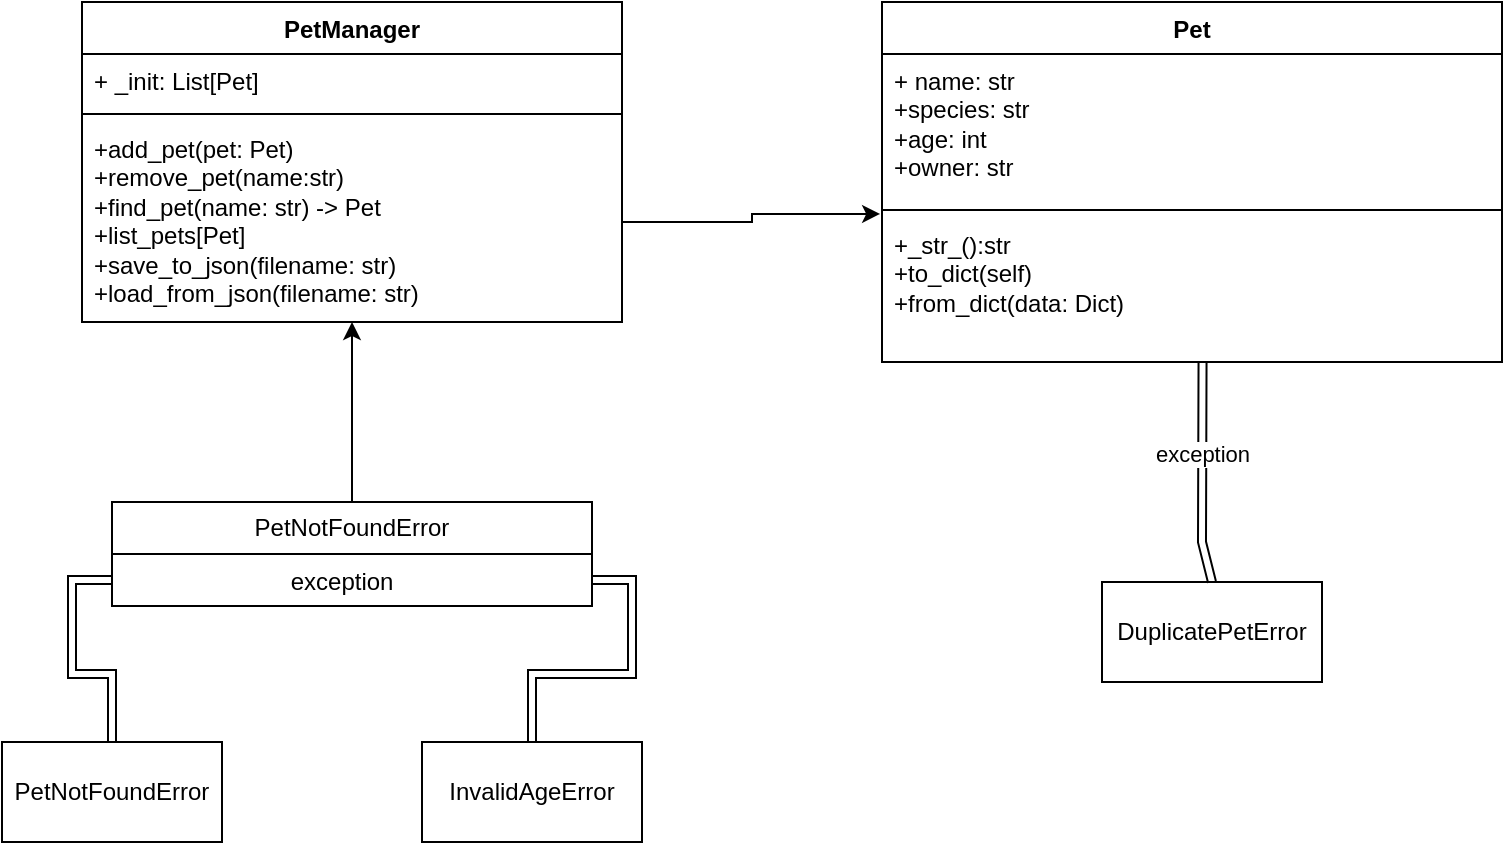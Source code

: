 <mxfile version="25.0.3">
  <diagram name="Страница — 1" id="DYY1_uAuvkKsllohWyyg">
    <mxGraphModel dx="1290" dy="659" grid="1" gridSize="10" guides="1" tooltips="1" connect="1" arrows="1" fold="1" page="1" pageScale="1" pageWidth="827" pageHeight="1169" math="0" shadow="0">
      <root>
        <mxCell id="0" />
        <mxCell id="1" parent="0" />
        <mxCell id="BiT_BTS1pdzeg8HbagfT-2" value="PetManager" style="swimlane;fontStyle=1;align=center;verticalAlign=top;childLayout=stackLayout;horizontal=1;startSize=26;horizontalStack=0;resizeParent=1;resizeParentMax=0;resizeLast=0;collapsible=1;marginBottom=0;whiteSpace=wrap;html=1;" vertex="1" parent="1">
          <mxGeometry x="60" y="50" width="270" height="160" as="geometry" />
        </mxCell>
        <mxCell id="BiT_BTS1pdzeg8HbagfT-3" value="+ _init: List[Pet]" style="text;strokeColor=none;fillColor=none;align=left;verticalAlign=top;spacingLeft=4;spacingRight=4;overflow=hidden;rotatable=0;points=[[0,0.5],[1,0.5]];portConstraint=eastwest;whiteSpace=wrap;html=1;" vertex="1" parent="BiT_BTS1pdzeg8HbagfT-2">
          <mxGeometry y="26" width="270" height="26" as="geometry" />
        </mxCell>
        <mxCell id="BiT_BTS1pdzeg8HbagfT-4" value="" style="line;strokeWidth=1;fillColor=none;align=left;verticalAlign=middle;spacingTop=-1;spacingLeft=3;spacingRight=3;rotatable=0;labelPosition=right;points=[];portConstraint=eastwest;strokeColor=inherit;" vertex="1" parent="BiT_BTS1pdzeg8HbagfT-2">
          <mxGeometry y="52" width="270" height="8" as="geometry" />
        </mxCell>
        <mxCell id="BiT_BTS1pdzeg8HbagfT-5" value="+add_pet(pet: Pet)&lt;div&gt;+remove_pet(name:str)&lt;/div&gt;&lt;div&gt;+find_pet(name: str) -&amp;gt; Pet&lt;/div&gt;&lt;div&gt;+list_pets[Pet]&lt;/div&gt;&lt;div&gt;+save_to_json(filename: str)&lt;/div&gt;&lt;div&gt;+load_from_json(filename: str)&lt;/div&gt;&lt;div&gt;&lt;br&gt;&lt;/div&gt;" style="text;strokeColor=none;fillColor=none;align=left;verticalAlign=top;spacingLeft=4;spacingRight=4;overflow=hidden;rotatable=0;points=[[0,0.5],[1,0.5]];portConstraint=eastwest;whiteSpace=wrap;html=1;" vertex="1" parent="BiT_BTS1pdzeg8HbagfT-2">
          <mxGeometry y="60" width="270" height="100" as="geometry" />
        </mxCell>
        <mxCell id="BiT_BTS1pdzeg8HbagfT-10" value="Pet" style="swimlane;fontStyle=1;align=center;verticalAlign=top;childLayout=stackLayout;horizontal=1;startSize=26;horizontalStack=0;resizeParent=1;resizeParentMax=0;resizeLast=0;collapsible=1;marginBottom=0;whiteSpace=wrap;html=1;" vertex="1" parent="1">
          <mxGeometry x="460" y="50" width="310" height="180" as="geometry" />
        </mxCell>
        <mxCell id="BiT_BTS1pdzeg8HbagfT-11" value="+ name: str&lt;div&gt;+species: str&lt;/div&gt;&lt;div&gt;+age: int&lt;/div&gt;&lt;div&gt;+owner: str&lt;/div&gt;" style="text;strokeColor=none;fillColor=none;align=left;verticalAlign=top;spacingLeft=4;spacingRight=4;overflow=hidden;rotatable=0;points=[[0,0.5],[1,0.5]];portConstraint=eastwest;whiteSpace=wrap;html=1;" vertex="1" parent="BiT_BTS1pdzeg8HbagfT-10">
          <mxGeometry y="26" width="310" height="74" as="geometry" />
        </mxCell>
        <mxCell id="BiT_BTS1pdzeg8HbagfT-12" value="" style="line;strokeWidth=1;fillColor=none;align=left;verticalAlign=middle;spacingTop=-1;spacingLeft=3;spacingRight=3;rotatable=0;labelPosition=right;points=[];portConstraint=eastwest;strokeColor=inherit;" vertex="1" parent="BiT_BTS1pdzeg8HbagfT-10">
          <mxGeometry y="100" width="310" height="8" as="geometry" />
        </mxCell>
        <mxCell id="BiT_BTS1pdzeg8HbagfT-13" value="+_str_():str&lt;div&gt;+to_dict(self)&lt;/div&gt;&lt;div&gt;+from_dict(data: Dict)&lt;/div&gt;" style="text;strokeColor=none;fillColor=none;align=left;verticalAlign=top;spacingLeft=4;spacingRight=4;overflow=hidden;rotatable=0;points=[[0,0.5],[1,0.5]];portConstraint=eastwest;whiteSpace=wrap;html=1;" vertex="1" parent="BiT_BTS1pdzeg8HbagfT-10">
          <mxGeometry y="108" width="310" height="72" as="geometry" />
        </mxCell>
        <mxCell id="BiT_BTS1pdzeg8HbagfT-14" value="" style="edgeStyle=orthogonalEdgeStyle;rounded=0;orthogonalLoop=1;jettySize=auto;html=1;entryX=-0.003;entryY=-0.028;entryDx=0;entryDy=0;entryPerimeter=0;exitX=1;exitY=0.5;exitDx=0;exitDy=0;" edge="1" parent="1" source="BiT_BTS1pdzeg8HbagfT-5" target="BiT_BTS1pdzeg8HbagfT-13">
          <mxGeometry relative="1" as="geometry" />
        </mxCell>
        <mxCell id="BiT_BTS1pdzeg8HbagfT-19" value="" style="edgeStyle=orthogonalEdgeStyle;rounded=0;orthogonalLoop=1;jettySize=auto;html=1;" edge="1" parent="1" source="BiT_BTS1pdzeg8HbagfT-15" target="BiT_BTS1pdzeg8HbagfT-5">
          <mxGeometry relative="1" as="geometry">
            <Array as="points">
              <mxPoint x="195" y="240" />
              <mxPoint x="195" y="240" />
            </Array>
          </mxGeometry>
        </mxCell>
        <mxCell id="BiT_BTS1pdzeg8HbagfT-15" value="PetNotFoundError" style="swimlane;fontStyle=0;childLayout=stackLayout;horizontal=1;startSize=26;fillColor=none;horizontalStack=0;resizeParent=1;resizeParentMax=0;resizeLast=0;collapsible=1;marginBottom=0;whiteSpace=wrap;html=1;" vertex="1" parent="1">
          <mxGeometry x="75" y="300" width="240" height="52" as="geometry" />
        </mxCell>
        <mxCell id="BiT_BTS1pdzeg8HbagfT-16" value="&amp;nbsp; &amp;nbsp; &amp;nbsp; &amp;nbsp; &amp;nbsp; &amp;nbsp; &amp;nbsp; &amp;nbsp; &amp;nbsp; &amp;nbsp; &amp;nbsp; &amp;nbsp; &amp;nbsp;exception" style="text;strokeColor=none;fillColor=none;align=left;verticalAlign=top;spacingLeft=4;spacingRight=4;overflow=hidden;rotatable=0;points=[[0,0.5],[1,0.5]];portConstraint=eastwest;whiteSpace=wrap;html=1;" vertex="1" parent="BiT_BTS1pdzeg8HbagfT-15">
          <mxGeometry y="26" width="240" height="26" as="geometry" />
        </mxCell>
        <mxCell id="BiT_BTS1pdzeg8HbagfT-22" value="" style="rounded=0;orthogonalLoop=1;jettySize=auto;html=1;edgeStyle=orthogonalEdgeStyle;shape=link;" edge="1" parent="1" source="BiT_BTS1pdzeg8HbagfT-20" target="BiT_BTS1pdzeg8HbagfT-16">
          <mxGeometry relative="1" as="geometry" />
        </mxCell>
        <mxCell id="BiT_BTS1pdzeg8HbagfT-20" value="PetNotFoundError" style="html=1;whiteSpace=wrap;" vertex="1" parent="1">
          <mxGeometry x="20" y="420" width="110" height="50" as="geometry" />
        </mxCell>
        <mxCell id="BiT_BTS1pdzeg8HbagfT-24" value="" style="edgeStyle=orthogonalEdgeStyle;rounded=0;orthogonalLoop=1;jettySize=auto;html=1;shape=link;" edge="1" parent="1" source="BiT_BTS1pdzeg8HbagfT-21" target="BiT_BTS1pdzeg8HbagfT-16">
          <mxGeometry relative="1" as="geometry" />
        </mxCell>
        <mxCell id="BiT_BTS1pdzeg8HbagfT-21" value="InvalidAgeError" style="html=1;whiteSpace=wrap;" vertex="1" parent="1">
          <mxGeometry x="230" y="420" width="110" height="50" as="geometry" />
        </mxCell>
        <mxCell id="BiT_BTS1pdzeg8HbagfT-25" value="DuplicatePetError" style="html=1;whiteSpace=wrap;" vertex="1" parent="1">
          <mxGeometry x="570" y="340" width="110" height="50" as="geometry" />
        </mxCell>
        <mxCell id="BiT_BTS1pdzeg8HbagfT-29" value="exception" style="html=1;verticalAlign=bottom;endArrow=block;curved=0;rounded=0;entryX=0.5;entryY=0;entryDx=0;entryDy=0;exitX=0.517;exitY=1;exitDx=0;exitDy=0;exitPerimeter=0;shape=link;" edge="1" parent="1" source="BiT_BTS1pdzeg8HbagfT-13" target="BiT_BTS1pdzeg8HbagfT-25">
          <mxGeometry width="80" relative="1" as="geometry">
            <mxPoint x="460" y="340" as="sourcePoint" />
            <mxPoint x="540" y="340" as="targetPoint" />
            <Array as="points">
              <mxPoint x="620" y="320" />
            </Array>
          </mxGeometry>
        </mxCell>
      </root>
    </mxGraphModel>
  </diagram>
</mxfile>
